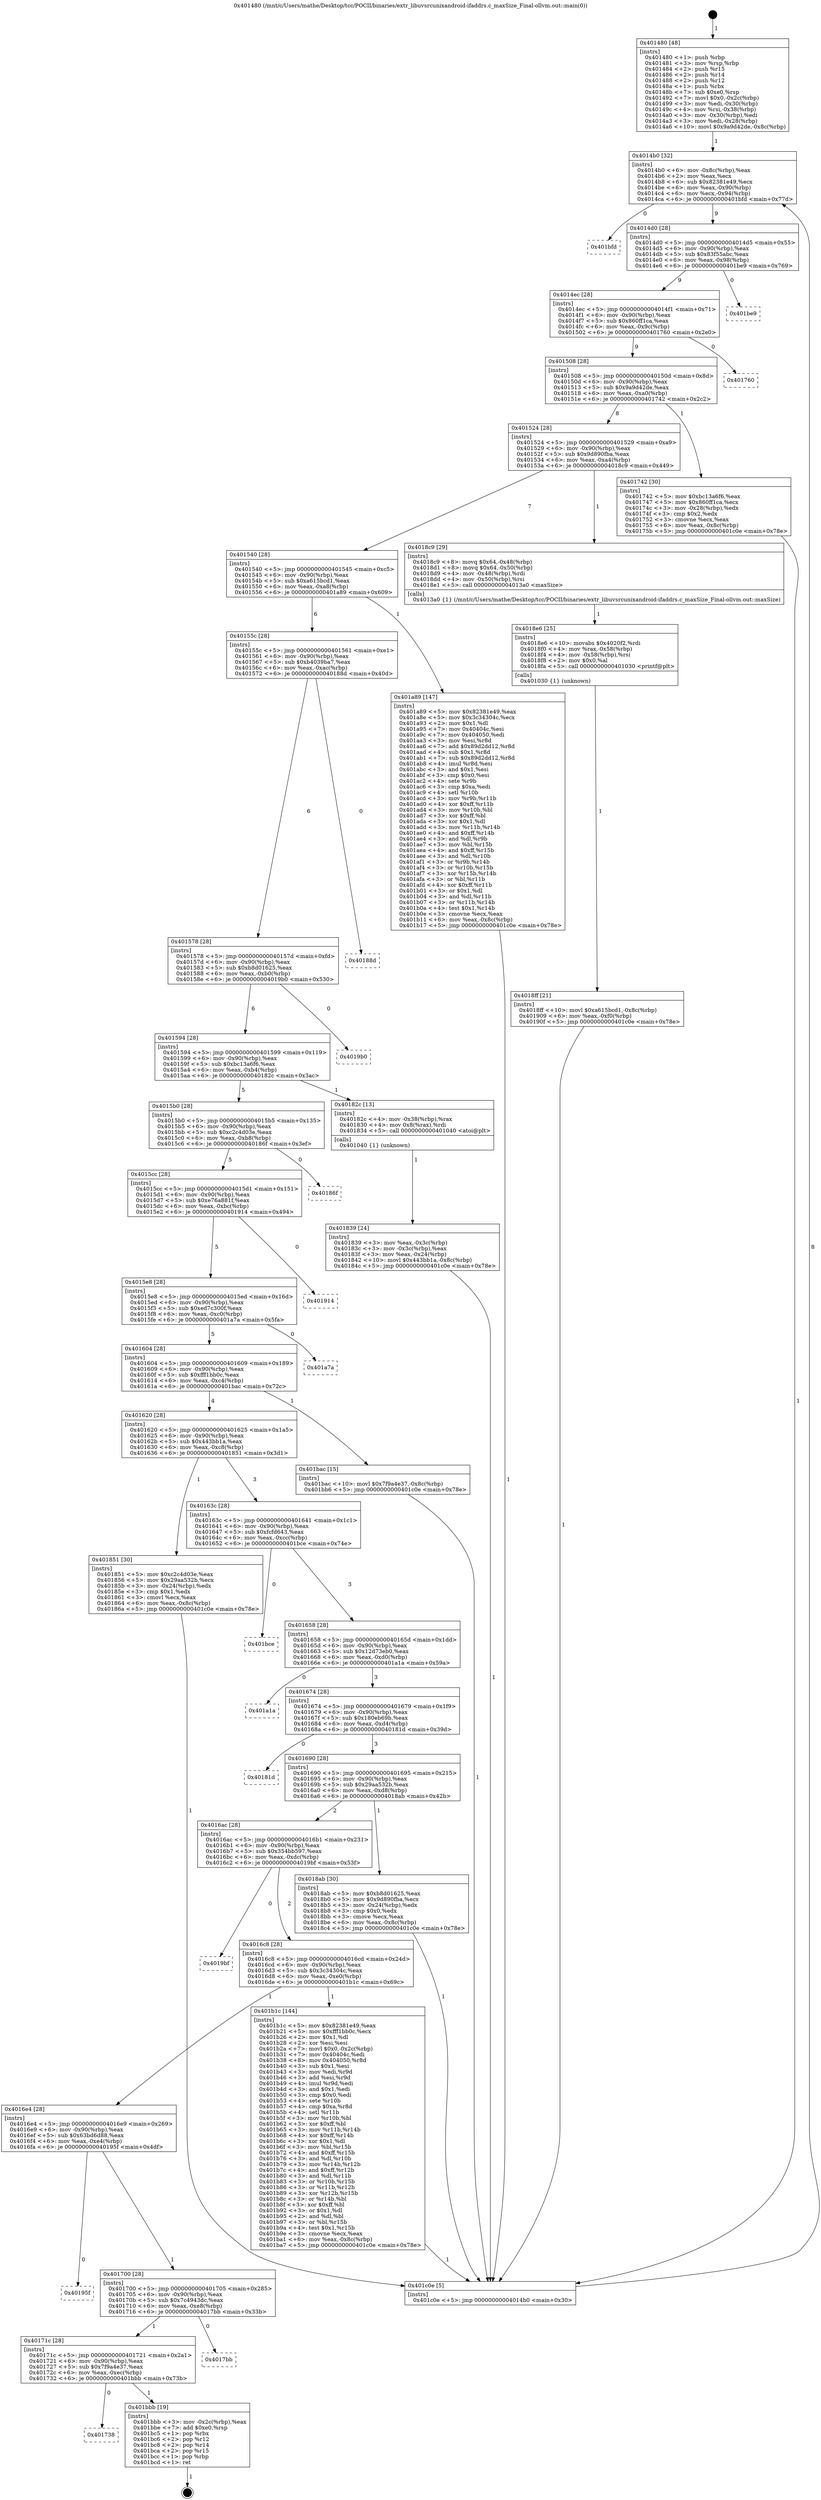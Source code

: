 digraph "0x401480" {
  label = "0x401480 (/mnt/c/Users/mathe/Desktop/tcc/POCII/binaries/extr_libuvsrcunixandroid-ifaddrs.c_maxSize_Final-ollvm.out::main(0))"
  labelloc = "t"
  node[shape=record]

  Entry [label="",width=0.3,height=0.3,shape=circle,fillcolor=black,style=filled]
  "0x4014b0" [label="{
     0x4014b0 [32]\l
     | [instrs]\l
     &nbsp;&nbsp;0x4014b0 \<+6\>: mov -0x8c(%rbp),%eax\l
     &nbsp;&nbsp;0x4014b6 \<+2\>: mov %eax,%ecx\l
     &nbsp;&nbsp;0x4014b8 \<+6\>: sub $0x82381e49,%ecx\l
     &nbsp;&nbsp;0x4014be \<+6\>: mov %eax,-0x90(%rbp)\l
     &nbsp;&nbsp;0x4014c4 \<+6\>: mov %ecx,-0x94(%rbp)\l
     &nbsp;&nbsp;0x4014ca \<+6\>: je 0000000000401bfd \<main+0x77d\>\l
  }"]
  "0x401bfd" [label="{
     0x401bfd\l
  }", style=dashed]
  "0x4014d0" [label="{
     0x4014d0 [28]\l
     | [instrs]\l
     &nbsp;&nbsp;0x4014d0 \<+5\>: jmp 00000000004014d5 \<main+0x55\>\l
     &nbsp;&nbsp;0x4014d5 \<+6\>: mov -0x90(%rbp),%eax\l
     &nbsp;&nbsp;0x4014db \<+5\>: sub $0x83f55abc,%eax\l
     &nbsp;&nbsp;0x4014e0 \<+6\>: mov %eax,-0x98(%rbp)\l
     &nbsp;&nbsp;0x4014e6 \<+6\>: je 0000000000401be9 \<main+0x769\>\l
  }"]
  Exit [label="",width=0.3,height=0.3,shape=circle,fillcolor=black,style=filled,peripheries=2]
  "0x401be9" [label="{
     0x401be9\l
  }", style=dashed]
  "0x4014ec" [label="{
     0x4014ec [28]\l
     | [instrs]\l
     &nbsp;&nbsp;0x4014ec \<+5\>: jmp 00000000004014f1 \<main+0x71\>\l
     &nbsp;&nbsp;0x4014f1 \<+6\>: mov -0x90(%rbp),%eax\l
     &nbsp;&nbsp;0x4014f7 \<+5\>: sub $0x860ff1ca,%eax\l
     &nbsp;&nbsp;0x4014fc \<+6\>: mov %eax,-0x9c(%rbp)\l
     &nbsp;&nbsp;0x401502 \<+6\>: je 0000000000401760 \<main+0x2e0\>\l
  }"]
  "0x401738" [label="{
     0x401738\l
  }", style=dashed]
  "0x401760" [label="{
     0x401760\l
  }", style=dashed]
  "0x401508" [label="{
     0x401508 [28]\l
     | [instrs]\l
     &nbsp;&nbsp;0x401508 \<+5\>: jmp 000000000040150d \<main+0x8d\>\l
     &nbsp;&nbsp;0x40150d \<+6\>: mov -0x90(%rbp),%eax\l
     &nbsp;&nbsp;0x401513 \<+5\>: sub $0x9a9d42de,%eax\l
     &nbsp;&nbsp;0x401518 \<+6\>: mov %eax,-0xa0(%rbp)\l
     &nbsp;&nbsp;0x40151e \<+6\>: je 0000000000401742 \<main+0x2c2\>\l
  }"]
  "0x401bbb" [label="{
     0x401bbb [19]\l
     | [instrs]\l
     &nbsp;&nbsp;0x401bbb \<+3\>: mov -0x2c(%rbp),%eax\l
     &nbsp;&nbsp;0x401bbe \<+7\>: add $0xe0,%rsp\l
     &nbsp;&nbsp;0x401bc5 \<+1\>: pop %rbx\l
     &nbsp;&nbsp;0x401bc6 \<+2\>: pop %r12\l
     &nbsp;&nbsp;0x401bc8 \<+2\>: pop %r14\l
     &nbsp;&nbsp;0x401bca \<+2\>: pop %r15\l
     &nbsp;&nbsp;0x401bcc \<+1\>: pop %rbp\l
     &nbsp;&nbsp;0x401bcd \<+1\>: ret\l
  }"]
  "0x401742" [label="{
     0x401742 [30]\l
     | [instrs]\l
     &nbsp;&nbsp;0x401742 \<+5\>: mov $0xbc13a6f6,%eax\l
     &nbsp;&nbsp;0x401747 \<+5\>: mov $0x860ff1ca,%ecx\l
     &nbsp;&nbsp;0x40174c \<+3\>: mov -0x28(%rbp),%edx\l
     &nbsp;&nbsp;0x40174f \<+3\>: cmp $0x2,%edx\l
     &nbsp;&nbsp;0x401752 \<+3\>: cmovne %ecx,%eax\l
     &nbsp;&nbsp;0x401755 \<+6\>: mov %eax,-0x8c(%rbp)\l
     &nbsp;&nbsp;0x40175b \<+5\>: jmp 0000000000401c0e \<main+0x78e\>\l
  }"]
  "0x401524" [label="{
     0x401524 [28]\l
     | [instrs]\l
     &nbsp;&nbsp;0x401524 \<+5\>: jmp 0000000000401529 \<main+0xa9\>\l
     &nbsp;&nbsp;0x401529 \<+6\>: mov -0x90(%rbp),%eax\l
     &nbsp;&nbsp;0x40152f \<+5\>: sub $0x9d890fba,%eax\l
     &nbsp;&nbsp;0x401534 \<+6\>: mov %eax,-0xa4(%rbp)\l
     &nbsp;&nbsp;0x40153a \<+6\>: je 00000000004018c9 \<main+0x449\>\l
  }"]
  "0x401c0e" [label="{
     0x401c0e [5]\l
     | [instrs]\l
     &nbsp;&nbsp;0x401c0e \<+5\>: jmp 00000000004014b0 \<main+0x30\>\l
  }"]
  "0x401480" [label="{
     0x401480 [48]\l
     | [instrs]\l
     &nbsp;&nbsp;0x401480 \<+1\>: push %rbp\l
     &nbsp;&nbsp;0x401481 \<+3\>: mov %rsp,%rbp\l
     &nbsp;&nbsp;0x401484 \<+2\>: push %r15\l
     &nbsp;&nbsp;0x401486 \<+2\>: push %r14\l
     &nbsp;&nbsp;0x401488 \<+2\>: push %r12\l
     &nbsp;&nbsp;0x40148a \<+1\>: push %rbx\l
     &nbsp;&nbsp;0x40148b \<+7\>: sub $0xe0,%rsp\l
     &nbsp;&nbsp;0x401492 \<+7\>: movl $0x0,-0x2c(%rbp)\l
     &nbsp;&nbsp;0x401499 \<+3\>: mov %edi,-0x30(%rbp)\l
     &nbsp;&nbsp;0x40149c \<+4\>: mov %rsi,-0x38(%rbp)\l
     &nbsp;&nbsp;0x4014a0 \<+3\>: mov -0x30(%rbp),%edi\l
     &nbsp;&nbsp;0x4014a3 \<+3\>: mov %edi,-0x28(%rbp)\l
     &nbsp;&nbsp;0x4014a6 \<+10\>: movl $0x9a9d42de,-0x8c(%rbp)\l
  }"]
  "0x40171c" [label="{
     0x40171c [28]\l
     | [instrs]\l
     &nbsp;&nbsp;0x40171c \<+5\>: jmp 0000000000401721 \<main+0x2a1\>\l
     &nbsp;&nbsp;0x401721 \<+6\>: mov -0x90(%rbp),%eax\l
     &nbsp;&nbsp;0x401727 \<+5\>: sub $0x7f9a4e37,%eax\l
     &nbsp;&nbsp;0x40172c \<+6\>: mov %eax,-0xec(%rbp)\l
     &nbsp;&nbsp;0x401732 \<+6\>: je 0000000000401bbb \<main+0x73b\>\l
  }"]
  "0x4018c9" [label="{
     0x4018c9 [29]\l
     | [instrs]\l
     &nbsp;&nbsp;0x4018c9 \<+8\>: movq $0x64,-0x48(%rbp)\l
     &nbsp;&nbsp;0x4018d1 \<+8\>: movq $0x64,-0x50(%rbp)\l
     &nbsp;&nbsp;0x4018d9 \<+4\>: mov -0x48(%rbp),%rdi\l
     &nbsp;&nbsp;0x4018dd \<+4\>: mov -0x50(%rbp),%rsi\l
     &nbsp;&nbsp;0x4018e1 \<+5\>: call 00000000004013a0 \<maxSize\>\l
     | [calls]\l
     &nbsp;&nbsp;0x4013a0 \{1\} (/mnt/c/Users/mathe/Desktop/tcc/POCII/binaries/extr_libuvsrcunixandroid-ifaddrs.c_maxSize_Final-ollvm.out::maxSize)\l
  }"]
  "0x401540" [label="{
     0x401540 [28]\l
     | [instrs]\l
     &nbsp;&nbsp;0x401540 \<+5\>: jmp 0000000000401545 \<main+0xc5\>\l
     &nbsp;&nbsp;0x401545 \<+6\>: mov -0x90(%rbp),%eax\l
     &nbsp;&nbsp;0x40154b \<+5\>: sub $0xa615bcd1,%eax\l
     &nbsp;&nbsp;0x401550 \<+6\>: mov %eax,-0xa8(%rbp)\l
     &nbsp;&nbsp;0x401556 \<+6\>: je 0000000000401a89 \<main+0x609\>\l
  }"]
  "0x4017bb" [label="{
     0x4017bb\l
  }", style=dashed]
  "0x401a89" [label="{
     0x401a89 [147]\l
     | [instrs]\l
     &nbsp;&nbsp;0x401a89 \<+5\>: mov $0x82381e49,%eax\l
     &nbsp;&nbsp;0x401a8e \<+5\>: mov $0x3c34304c,%ecx\l
     &nbsp;&nbsp;0x401a93 \<+2\>: mov $0x1,%dl\l
     &nbsp;&nbsp;0x401a95 \<+7\>: mov 0x40404c,%esi\l
     &nbsp;&nbsp;0x401a9c \<+7\>: mov 0x404050,%edi\l
     &nbsp;&nbsp;0x401aa3 \<+3\>: mov %esi,%r8d\l
     &nbsp;&nbsp;0x401aa6 \<+7\>: add $0x89d2dd12,%r8d\l
     &nbsp;&nbsp;0x401aad \<+4\>: sub $0x1,%r8d\l
     &nbsp;&nbsp;0x401ab1 \<+7\>: sub $0x89d2dd12,%r8d\l
     &nbsp;&nbsp;0x401ab8 \<+4\>: imul %r8d,%esi\l
     &nbsp;&nbsp;0x401abc \<+3\>: and $0x1,%esi\l
     &nbsp;&nbsp;0x401abf \<+3\>: cmp $0x0,%esi\l
     &nbsp;&nbsp;0x401ac2 \<+4\>: sete %r9b\l
     &nbsp;&nbsp;0x401ac6 \<+3\>: cmp $0xa,%edi\l
     &nbsp;&nbsp;0x401ac9 \<+4\>: setl %r10b\l
     &nbsp;&nbsp;0x401acd \<+3\>: mov %r9b,%r11b\l
     &nbsp;&nbsp;0x401ad0 \<+4\>: xor $0xff,%r11b\l
     &nbsp;&nbsp;0x401ad4 \<+3\>: mov %r10b,%bl\l
     &nbsp;&nbsp;0x401ad7 \<+3\>: xor $0xff,%bl\l
     &nbsp;&nbsp;0x401ada \<+3\>: xor $0x1,%dl\l
     &nbsp;&nbsp;0x401add \<+3\>: mov %r11b,%r14b\l
     &nbsp;&nbsp;0x401ae0 \<+4\>: and $0xff,%r14b\l
     &nbsp;&nbsp;0x401ae4 \<+3\>: and %dl,%r9b\l
     &nbsp;&nbsp;0x401ae7 \<+3\>: mov %bl,%r15b\l
     &nbsp;&nbsp;0x401aea \<+4\>: and $0xff,%r15b\l
     &nbsp;&nbsp;0x401aee \<+3\>: and %dl,%r10b\l
     &nbsp;&nbsp;0x401af1 \<+3\>: or %r9b,%r14b\l
     &nbsp;&nbsp;0x401af4 \<+3\>: or %r10b,%r15b\l
     &nbsp;&nbsp;0x401af7 \<+3\>: xor %r15b,%r14b\l
     &nbsp;&nbsp;0x401afa \<+3\>: or %bl,%r11b\l
     &nbsp;&nbsp;0x401afd \<+4\>: xor $0xff,%r11b\l
     &nbsp;&nbsp;0x401b01 \<+3\>: or $0x1,%dl\l
     &nbsp;&nbsp;0x401b04 \<+3\>: and %dl,%r11b\l
     &nbsp;&nbsp;0x401b07 \<+3\>: or %r11b,%r14b\l
     &nbsp;&nbsp;0x401b0a \<+4\>: test $0x1,%r14b\l
     &nbsp;&nbsp;0x401b0e \<+3\>: cmovne %ecx,%eax\l
     &nbsp;&nbsp;0x401b11 \<+6\>: mov %eax,-0x8c(%rbp)\l
     &nbsp;&nbsp;0x401b17 \<+5\>: jmp 0000000000401c0e \<main+0x78e\>\l
  }"]
  "0x40155c" [label="{
     0x40155c [28]\l
     | [instrs]\l
     &nbsp;&nbsp;0x40155c \<+5\>: jmp 0000000000401561 \<main+0xe1\>\l
     &nbsp;&nbsp;0x401561 \<+6\>: mov -0x90(%rbp),%eax\l
     &nbsp;&nbsp;0x401567 \<+5\>: sub $0xb4039ba7,%eax\l
     &nbsp;&nbsp;0x40156c \<+6\>: mov %eax,-0xac(%rbp)\l
     &nbsp;&nbsp;0x401572 \<+6\>: je 000000000040188d \<main+0x40d\>\l
  }"]
  "0x401700" [label="{
     0x401700 [28]\l
     | [instrs]\l
     &nbsp;&nbsp;0x401700 \<+5\>: jmp 0000000000401705 \<main+0x285\>\l
     &nbsp;&nbsp;0x401705 \<+6\>: mov -0x90(%rbp),%eax\l
     &nbsp;&nbsp;0x40170b \<+5\>: sub $0x7c4943dc,%eax\l
     &nbsp;&nbsp;0x401710 \<+6\>: mov %eax,-0xe8(%rbp)\l
     &nbsp;&nbsp;0x401716 \<+6\>: je 00000000004017bb \<main+0x33b\>\l
  }"]
  "0x40188d" [label="{
     0x40188d\l
  }", style=dashed]
  "0x401578" [label="{
     0x401578 [28]\l
     | [instrs]\l
     &nbsp;&nbsp;0x401578 \<+5\>: jmp 000000000040157d \<main+0xfd\>\l
     &nbsp;&nbsp;0x40157d \<+6\>: mov -0x90(%rbp),%eax\l
     &nbsp;&nbsp;0x401583 \<+5\>: sub $0xb8d01625,%eax\l
     &nbsp;&nbsp;0x401588 \<+6\>: mov %eax,-0xb0(%rbp)\l
     &nbsp;&nbsp;0x40158e \<+6\>: je 00000000004019b0 \<main+0x530\>\l
  }"]
  "0x40195f" [label="{
     0x40195f\l
  }", style=dashed]
  "0x4019b0" [label="{
     0x4019b0\l
  }", style=dashed]
  "0x401594" [label="{
     0x401594 [28]\l
     | [instrs]\l
     &nbsp;&nbsp;0x401594 \<+5\>: jmp 0000000000401599 \<main+0x119\>\l
     &nbsp;&nbsp;0x401599 \<+6\>: mov -0x90(%rbp),%eax\l
     &nbsp;&nbsp;0x40159f \<+5\>: sub $0xbc13a6f6,%eax\l
     &nbsp;&nbsp;0x4015a4 \<+6\>: mov %eax,-0xb4(%rbp)\l
     &nbsp;&nbsp;0x4015aa \<+6\>: je 000000000040182c \<main+0x3ac\>\l
  }"]
  "0x4016e4" [label="{
     0x4016e4 [28]\l
     | [instrs]\l
     &nbsp;&nbsp;0x4016e4 \<+5\>: jmp 00000000004016e9 \<main+0x269\>\l
     &nbsp;&nbsp;0x4016e9 \<+6\>: mov -0x90(%rbp),%eax\l
     &nbsp;&nbsp;0x4016ef \<+5\>: sub $0x63bd6d88,%eax\l
     &nbsp;&nbsp;0x4016f4 \<+6\>: mov %eax,-0xe4(%rbp)\l
     &nbsp;&nbsp;0x4016fa \<+6\>: je 000000000040195f \<main+0x4df\>\l
  }"]
  "0x40182c" [label="{
     0x40182c [13]\l
     | [instrs]\l
     &nbsp;&nbsp;0x40182c \<+4\>: mov -0x38(%rbp),%rax\l
     &nbsp;&nbsp;0x401830 \<+4\>: mov 0x8(%rax),%rdi\l
     &nbsp;&nbsp;0x401834 \<+5\>: call 0000000000401040 \<atoi@plt\>\l
     | [calls]\l
     &nbsp;&nbsp;0x401040 \{1\} (unknown)\l
  }"]
  "0x4015b0" [label="{
     0x4015b0 [28]\l
     | [instrs]\l
     &nbsp;&nbsp;0x4015b0 \<+5\>: jmp 00000000004015b5 \<main+0x135\>\l
     &nbsp;&nbsp;0x4015b5 \<+6\>: mov -0x90(%rbp),%eax\l
     &nbsp;&nbsp;0x4015bb \<+5\>: sub $0xc2c4d03e,%eax\l
     &nbsp;&nbsp;0x4015c0 \<+6\>: mov %eax,-0xb8(%rbp)\l
     &nbsp;&nbsp;0x4015c6 \<+6\>: je 000000000040186f \<main+0x3ef\>\l
  }"]
  "0x401839" [label="{
     0x401839 [24]\l
     | [instrs]\l
     &nbsp;&nbsp;0x401839 \<+3\>: mov %eax,-0x3c(%rbp)\l
     &nbsp;&nbsp;0x40183c \<+3\>: mov -0x3c(%rbp),%eax\l
     &nbsp;&nbsp;0x40183f \<+3\>: mov %eax,-0x24(%rbp)\l
     &nbsp;&nbsp;0x401842 \<+10\>: movl $0x443bb1a,-0x8c(%rbp)\l
     &nbsp;&nbsp;0x40184c \<+5\>: jmp 0000000000401c0e \<main+0x78e\>\l
  }"]
  "0x401b1c" [label="{
     0x401b1c [144]\l
     | [instrs]\l
     &nbsp;&nbsp;0x401b1c \<+5\>: mov $0x82381e49,%eax\l
     &nbsp;&nbsp;0x401b21 \<+5\>: mov $0xfff1bb0c,%ecx\l
     &nbsp;&nbsp;0x401b26 \<+2\>: mov $0x1,%dl\l
     &nbsp;&nbsp;0x401b28 \<+2\>: xor %esi,%esi\l
     &nbsp;&nbsp;0x401b2a \<+7\>: movl $0x0,-0x2c(%rbp)\l
     &nbsp;&nbsp;0x401b31 \<+7\>: mov 0x40404c,%edi\l
     &nbsp;&nbsp;0x401b38 \<+8\>: mov 0x404050,%r8d\l
     &nbsp;&nbsp;0x401b40 \<+3\>: sub $0x1,%esi\l
     &nbsp;&nbsp;0x401b43 \<+3\>: mov %edi,%r9d\l
     &nbsp;&nbsp;0x401b46 \<+3\>: add %esi,%r9d\l
     &nbsp;&nbsp;0x401b49 \<+4\>: imul %r9d,%edi\l
     &nbsp;&nbsp;0x401b4d \<+3\>: and $0x1,%edi\l
     &nbsp;&nbsp;0x401b50 \<+3\>: cmp $0x0,%edi\l
     &nbsp;&nbsp;0x401b53 \<+4\>: sete %r10b\l
     &nbsp;&nbsp;0x401b57 \<+4\>: cmp $0xa,%r8d\l
     &nbsp;&nbsp;0x401b5b \<+4\>: setl %r11b\l
     &nbsp;&nbsp;0x401b5f \<+3\>: mov %r10b,%bl\l
     &nbsp;&nbsp;0x401b62 \<+3\>: xor $0xff,%bl\l
     &nbsp;&nbsp;0x401b65 \<+3\>: mov %r11b,%r14b\l
     &nbsp;&nbsp;0x401b68 \<+4\>: xor $0xff,%r14b\l
     &nbsp;&nbsp;0x401b6c \<+3\>: xor $0x1,%dl\l
     &nbsp;&nbsp;0x401b6f \<+3\>: mov %bl,%r15b\l
     &nbsp;&nbsp;0x401b72 \<+4\>: and $0xff,%r15b\l
     &nbsp;&nbsp;0x401b76 \<+3\>: and %dl,%r10b\l
     &nbsp;&nbsp;0x401b79 \<+3\>: mov %r14b,%r12b\l
     &nbsp;&nbsp;0x401b7c \<+4\>: and $0xff,%r12b\l
     &nbsp;&nbsp;0x401b80 \<+3\>: and %dl,%r11b\l
     &nbsp;&nbsp;0x401b83 \<+3\>: or %r10b,%r15b\l
     &nbsp;&nbsp;0x401b86 \<+3\>: or %r11b,%r12b\l
     &nbsp;&nbsp;0x401b89 \<+3\>: xor %r12b,%r15b\l
     &nbsp;&nbsp;0x401b8c \<+3\>: or %r14b,%bl\l
     &nbsp;&nbsp;0x401b8f \<+3\>: xor $0xff,%bl\l
     &nbsp;&nbsp;0x401b92 \<+3\>: or $0x1,%dl\l
     &nbsp;&nbsp;0x401b95 \<+2\>: and %dl,%bl\l
     &nbsp;&nbsp;0x401b97 \<+3\>: or %bl,%r15b\l
     &nbsp;&nbsp;0x401b9a \<+4\>: test $0x1,%r15b\l
     &nbsp;&nbsp;0x401b9e \<+3\>: cmovne %ecx,%eax\l
     &nbsp;&nbsp;0x401ba1 \<+6\>: mov %eax,-0x8c(%rbp)\l
     &nbsp;&nbsp;0x401ba7 \<+5\>: jmp 0000000000401c0e \<main+0x78e\>\l
  }"]
  "0x40186f" [label="{
     0x40186f\l
  }", style=dashed]
  "0x4015cc" [label="{
     0x4015cc [28]\l
     | [instrs]\l
     &nbsp;&nbsp;0x4015cc \<+5\>: jmp 00000000004015d1 \<main+0x151\>\l
     &nbsp;&nbsp;0x4015d1 \<+6\>: mov -0x90(%rbp),%eax\l
     &nbsp;&nbsp;0x4015d7 \<+5\>: sub $0xe76a881f,%eax\l
     &nbsp;&nbsp;0x4015dc \<+6\>: mov %eax,-0xbc(%rbp)\l
     &nbsp;&nbsp;0x4015e2 \<+6\>: je 0000000000401914 \<main+0x494\>\l
  }"]
  "0x4016c8" [label="{
     0x4016c8 [28]\l
     | [instrs]\l
     &nbsp;&nbsp;0x4016c8 \<+5\>: jmp 00000000004016cd \<main+0x24d\>\l
     &nbsp;&nbsp;0x4016cd \<+6\>: mov -0x90(%rbp),%eax\l
     &nbsp;&nbsp;0x4016d3 \<+5\>: sub $0x3c34304c,%eax\l
     &nbsp;&nbsp;0x4016d8 \<+6\>: mov %eax,-0xe0(%rbp)\l
     &nbsp;&nbsp;0x4016de \<+6\>: je 0000000000401b1c \<main+0x69c\>\l
  }"]
  "0x401914" [label="{
     0x401914\l
  }", style=dashed]
  "0x4015e8" [label="{
     0x4015e8 [28]\l
     | [instrs]\l
     &nbsp;&nbsp;0x4015e8 \<+5\>: jmp 00000000004015ed \<main+0x16d\>\l
     &nbsp;&nbsp;0x4015ed \<+6\>: mov -0x90(%rbp),%eax\l
     &nbsp;&nbsp;0x4015f3 \<+5\>: sub $0xed7c300f,%eax\l
     &nbsp;&nbsp;0x4015f8 \<+6\>: mov %eax,-0xc0(%rbp)\l
     &nbsp;&nbsp;0x4015fe \<+6\>: je 0000000000401a7a \<main+0x5fa\>\l
  }"]
  "0x4019bf" [label="{
     0x4019bf\l
  }", style=dashed]
  "0x401a7a" [label="{
     0x401a7a\l
  }", style=dashed]
  "0x401604" [label="{
     0x401604 [28]\l
     | [instrs]\l
     &nbsp;&nbsp;0x401604 \<+5\>: jmp 0000000000401609 \<main+0x189\>\l
     &nbsp;&nbsp;0x401609 \<+6\>: mov -0x90(%rbp),%eax\l
     &nbsp;&nbsp;0x40160f \<+5\>: sub $0xfff1bb0c,%eax\l
     &nbsp;&nbsp;0x401614 \<+6\>: mov %eax,-0xc4(%rbp)\l
     &nbsp;&nbsp;0x40161a \<+6\>: je 0000000000401bac \<main+0x72c\>\l
  }"]
  "0x4018ff" [label="{
     0x4018ff [21]\l
     | [instrs]\l
     &nbsp;&nbsp;0x4018ff \<+10\>: movl $0xa615bcd1,-0x8c(%rbp)\l
     &nbsp;&nbsp;0x401909 \<+6\>: mov %eax,-0xf0(%rbp)\l
     &nbsp;&nbsp;0x40190f \<+5\>: jmp 0000000000401c0e \<main+0x78e\>\l
  }"]
  "0x401bac" [label="{
     0x401bac [15]\l
     | [instrs]\l
     &nbsp;&nbsp;0x401bac \<+10\>: movl $0x7f9a4e37,-0x8c(%rbp)\l
     &nbsp;&nbsp;0x401bb6 \<+5\>: jmp 0000000000401c0e \<main+0x78e\>\l
  }"]
  "0x401620" [label="{
     0x401620 [28]\l
     | [instrs]\l
     &nbsp;&nbsp;0x401620 \<+5\>: jmp 0000000000401625 \<main+0x1a5\>\l
     &nbsp;&nbsp;0x401625 \<+6\>: mov -0x90(%rbp),%eax\l
     &nbsp;&nbsp;0x40162b \<+5\>: sub $0x443bb1a,%eax\l
     &nbsp;&nbsp;0x401630 \<+6\>: mov %eax,-0xc8(%rbp)\l
     &nbsp;&nbsp;0x401636 \<+6\>: je 0000000000401851 \<main+0x3d1\>\l
  }"]
  "0x4018e6" [label="{
     0x4018e6 [25]\l
     | [instrs]\l
     &nbsp;&nbsp;0x4018e6 \<+10\>: movabs $0x4020f2,%rdi\l
     &nbsp;&nbsp;0x4018f0 \<+4\>: mov %rax,-0x58(%rbp)\l
     &nbsp;&nbsp;0x4018f4 \<+4\>: mov -0x58(%rbp),%rsi\l
     &nbsp;&nbsp;0x4018f8 \<+2\>: mov $0x0,%al\l
     &nbsp;&nbsp;0x4018fa \<+5\>: call 0000000000401030 \<printf@plt\>\l
     | [calls]\l
     &nbsp;&nbsp;0x401030 \{1\} (unknown)\l
  }"]
  "0x401851" [label="{
     0x401851 [30]\l
     | [instrs]\l
     &nbsp;&nbsp;0x401851 \<+5\>: mov $0xc2c4d03e,%eax\l
     &nbsp;&nbsp;0x401856 \<+5\>: mov $0x29aa532b,%ecx\l
     &nbsp;&nbsp;0x40185b \<+3\>: mov -0x24(%rbp),%edx\l
     &nbsp;&nbsp;0x40185e \<+3\>: cmp $0x1,%edx\l
     &nbsp;&nbsp;0x401861 \<+3\>: cmovl %ecx,%eax\l
     &nbsp;&nbsp;0x401864 \<+6\>: mov %eax,-0x8c(%rbp)\l
     &nbsp;&nbsp;0x40186a \<+5\>: jmp 0000000000401c0e \<main+0x78e\>\l
  }"]
  "0x40163c" [label="{
     0x40163c [28]\l
     | [instrs]\l
     &nbsp;&nbsp;0x40163c \<+5\>: jmp 0000000000401641 \<main+0x1c1\>\l
     &nbsp;&nbsp;0x401641 \<+6\>: mov -0x90(%rbp),%eax\l
     &nbsp;&nbsp;0x401647 \<+5\>: sub $0xfcfd643,%eax\l
     &nbsp;&nbsp;0x40164c \<+6\>: mov %eax,-0xcc(%rbp)\l
     &nbsp;&nbsp;0x401652 \<+6\>: je 0000000000401bce \<main+0x74e\>\l
  }"]
  "0x4016ac" [label="{
     0x4016ac [28]\l
     | [instrs]\l
     &nbsp;&nbsp;0x4016ac \<+5\>: jmp 00000000004016b1 \<main+0x231\>\l
     &nbsp;&nbsp;0x4016b1 \<+6\>: mov -0x90(%rbp),%eax\l
     &nbsp;&nbsp;0x4016b7 \<+5\>: sub $0x354bb597,%eax\l
     &nbsp;&nbsp;0x4016bc \<+6\>: mov %eax,-0xdc(%rbp)\l
     &nbsp;&nbsp;0x4016c2 \<+6\>: je 00000000004019bf \<main+0x53f\>\l
  }"]
  "0x401bce" [label="{
     0x401bce\l
  }", style=dashed]
  "0x401658" [label="{
     0x401658 [28]\l
     | [instrs]\l
     &nbsp;&nbsp;0x401658 \<+5\>: jmp 000000000040165d \<main+0x1dd\>\l
     &nbsp;&nbsp;0x40165d \<+6\>: mov -0x90(%rbp),%eax\l
     &nbsp;&nbsp;0x401663 \<+5\>: sub $0x12d73eb0,%eax\l
     &nbsp;&nbsp;0x401668 \<+6\>: mov %eax,-0xd0(%rbp)\l
     &nbsp;&nbsp;0x40166e \<+6\>: je 0000000000401a1a \<main+0x59a\>\l
  }"]
  "0x4018ab" [label="{
     0x4018ab [30]\l
     | [instrs]\l
     &nbsp;&nbsp;0x4018ab \<+5\>: mov $0xb8d01625,%eax\l
     &nbsp;&nbsp;0x4018b0 \<+5\>: mov $0x9d890fba,%ecx\l
     &nbsp;&nbsp;0x4018b5 \<+3\>: mov -0x24(%rbp),%edx\l
     &nbsp;&nbsp;0x4018b8 \<+3\>: cmp $0x0,%edx\l
     &nbsp;&nbsp;0x4018bb \<+3\>: cmove %ecx,%eax\l
     &nbsp;&nbsp;0x4018be \<+6\>: mov %eax,-0x8c(%rbp)\l
     &nbsp;&nbsp;0x4018c4 \<+5\>: jmp 0000000000401c0e \<main+0x78e\>\l
  }"]
  "0x401a1a" [label="{
     0x401a1a\l
  }", style=dashed]
  "0x401674" [label="{
     0x401674 [28]\l
     | [instrs]\l
     &nbsp;&nbsp;0x401674 \<+5\>: jmp 0000000000401679 \<main+0x1f9\>\l
     &nbsp;&nbsp;0x401679 \<+6\>: mov -0x90(%rbp),%eax\l
     &nbsp;&nbsp;0x40167f \<+5\>: sub $0x180eb69b,%eax\l
     &nbsp;&nbsp;0x401684 \<+6\>: mov %eax,-0xd4(%rbp)\l
     &nbsp;&nbsp;0x40168a \<+6\>: je 000000000040181d \<main+0x39d\>\l
  }"]
  "0x401690" [label="{
     0x401690 [28]\l
     | [instrs]\l
     &nbsp;&nbsp;0x401690 \<+5\>: jmp 0000000000401695 \<main+0x215\>\l
     &nbsp;&nbsp;0x401695 \<+6\>: mov -0x90(%rbp),%eax\l
     &nbsp;&nbsp;0x40169b \<+5\>: sub $0x29aa532b,%eax\l
     &nbsp;&nbsp;0x4016a0 \<+6\>: mov %eax,-0xd8(%rbp)\l
     &nbsp;&nbsp;0x4016a6 \<+6\>: je 00000000004018ab \<main+0x42b\>\l
  }"]
  "0x40181d" [label="{
     0x40181d\l
  }", style=dashed]
  Entry -> "0x401480" [label=" 1"]
  "0x4014b0" -> "0x401bfd" [label=" 0"]
  "0x4014b0" -> "0x4014d0" [label=" 9"]
  "0x401bbb" -> Exit [label=" 1"]
  "0x4014d0" -> "0x401be9" [label=" 0"]
  "0x4014d0" -> "0x4014ec" [label=" 9"]
  "0x40171c" -> "0x401738" [label=" 0"]
  "0x4014ec" -> "0x401760" [label=" 0"]
  "0x4014ec" -> "0x401508" [label=" 9"]
  "0x40171c" -> "0x401bbb" [label=" 1"]
  "0x401508" -> "0x401742" [label=" 1"]
  "0x401508" -> "0x401524" [label=" 8"]
  "0x401742" -> "0x401c0e" [label=" 1"]
  "0x401480" -> "0x4014b0" [label=" 1"]
  "0x401c0e" -> "0x4014b0" [label=" 8"]
  "0x401700" -> "0x40171c" [label=" 1"]
  "0x401524" -> "0x4018c9" [label=" 1"]
  "0x401524" -> "0x401540" [label=" 7"]
  "0x401700" -> "0x4017bb" [label=" 0"]
  "0x401540" -> "0x401a89" [label=" 1"]
  "0x401540" -> "0x40155c" [label=" 6"]
  "0x4016e4" -> "0x401700" [label=" 1"]
  "0x40155c" -> "0x40188d" [label=" 0"]
  "0x40155c" -> "0x401578" [label=" 6"]
  "0x4016e4" -> "0x40195f" [label=" 0"]
  "0x401578" -> "0x4019b0" [label=" 0"]
  "0x401578" -> "0x401594" [label=" 6"]
  "0x401bac" -> "0x401c0e" [label=" 1"]
  "0x401594" -> "0x40182c" [label=" 1"]
  "0x401594" -> "0x4015b0" [label=" 5"]
  "0x40182c" -> "0x401839" [label=" 1"]
  "0x401839" -> "0x401c0e" [label=" 1"]
  "0x401b1c" -> "0x401c0e" [label=" 1"]
  "0x4015b0" -> "0x40186f" [label=" 0"]
  "0x4015b0" -> "0x4015cc" [label=" 5"]
  "0x4016c8" -> "0x4016e4" [label=" 1"]
  "0x4015cc" -> "0x401914" [label=" 0"]
  "0x4015cc" -> "0x4015e8" [label=" 5"]
  "0x4016c8" -> "0x401b1c" [label=" 1"]
  "0x4015e8" -> "0x401a7a" [label=" 0"]
  "0x4015e8" -> "0x401604" [label=" 5"]
  "0x4016ac" -> "0x4016c8" [label=" 2"]
  "0x401604" -> "0x401bac" [label=" 1"]
  "0x401604" -> "0x401620" [label=" 4"]
  "0x4016ac" -> "0x4019bf" [label=" 0"]
  "0x401620" -> "0x401851" [label=" 1"]
  "0x401620" -> "0x40163c" [label=" 3"]
  "0x401851" -> "0x401c0e" [label=" 1"]
  "0x401a89" -> "0x401c0e" [label=" 1"]
  "0x40163c" -> "0x401bce" [label=" 0"]
  "0x40163c" -> "0x401658" [label=" 3"]
  "0x4018ff" -> "0x401c0e" [label=" 1"]
  "0x401658" -> "0x401a1a" [label=" 0"]
  "0x401658" -> "0x401674" [label=" 3"]
  "0x4018e6" -> "0x4018ff" [label=" 1"]
  "0x401674" -> "0x40181d" [label=" 0"]
  "0x401674" -> "0x401690" [label=" 3"]
  "0x4018c9" -> "0x4018e6" [label=" 1"]
  "0x401690" -> "0x4018ab" [label=" 1"]
  "0x401690" -> "0x4016ac" [label=" 2"]
  "0x4018ab" -> "0x401c0e" [label=" 1"]
}
